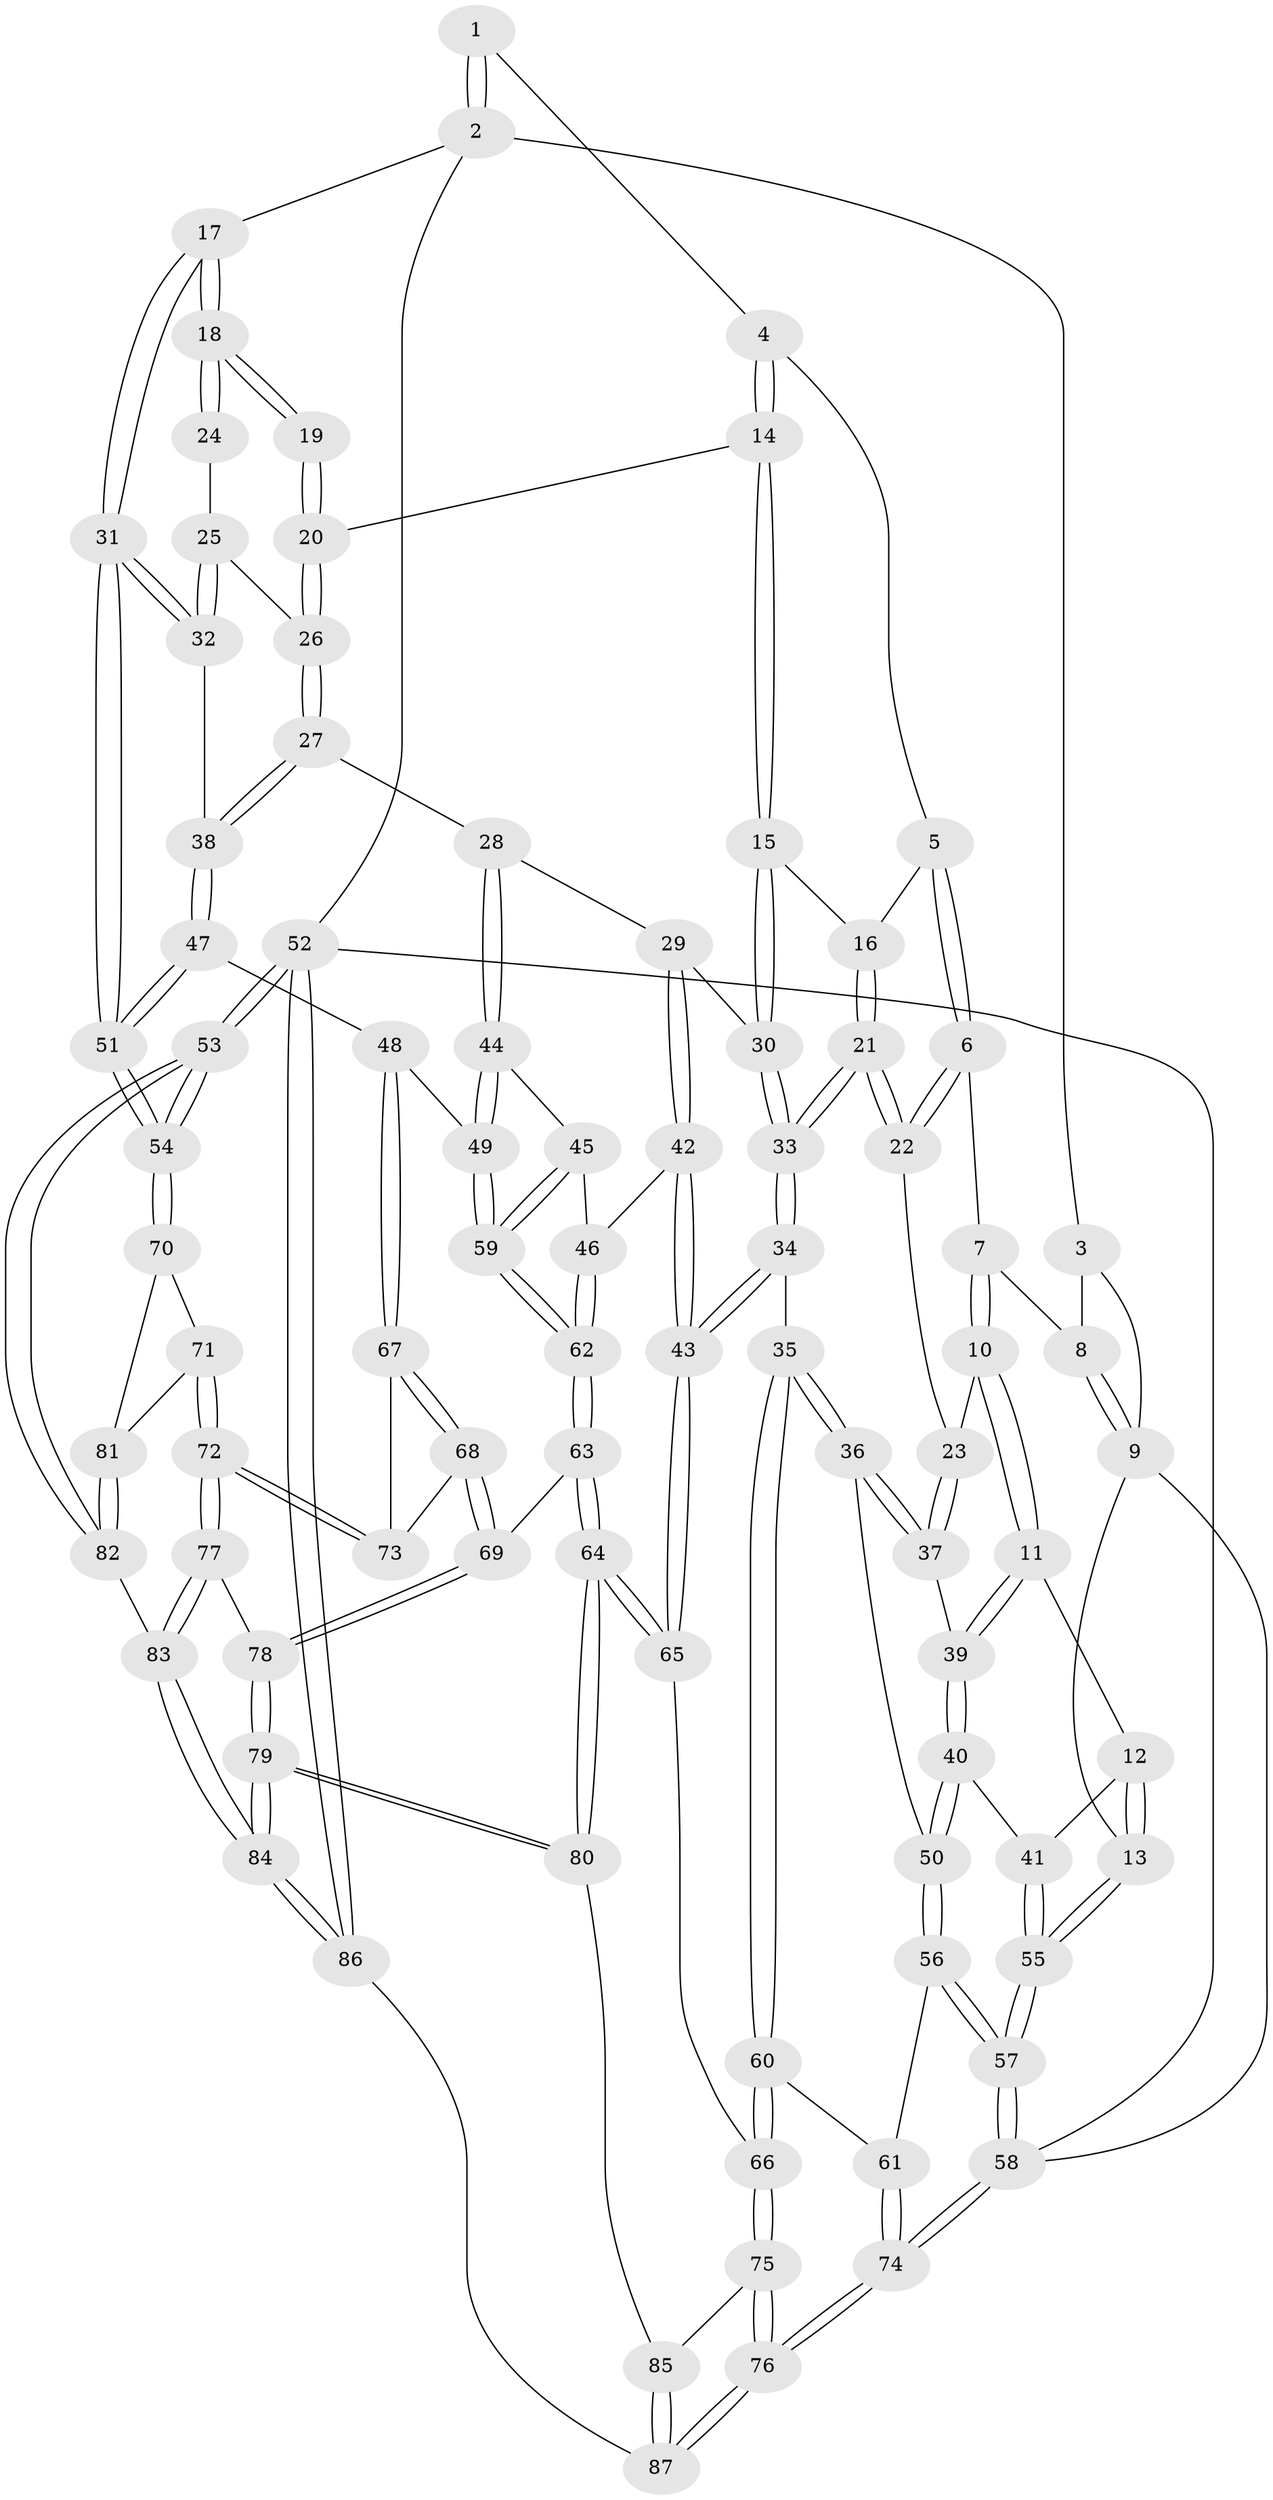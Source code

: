 // Generated by graph-tools (version 1.1) at 2025/27/03/15/25 16:27:57]
// undirected, 87 vertices, 214 edges
graph export_dot {
graph [start="1"]
  node [color=gray90,style=filled];
  1 [pos="+0.7917101501430827+0"];
  2 [pos="+1+0"];
  3 [pos="+0.2277774772054757+0"];
  4 [pos="+0.6445867640244023+0.10027163209343479"];
  5 [pos="+0.5152904016256046+0.14485886397812356"];
  6 [pos="+0.3421144945368485+0.14798018309652755"];
  7 [pos="+0.24156164267395733+0.042807340952278256"];
  8 [pos="+0.2413270350049547+0.04239820825434664"];
  9 [pos="+0+0.240781712821774"];
  10 [pos="+0.09967398019686631+0.32309849365693977"];
  11 [pos="+0.09418451080508064+0.32676948245480447"];
  12 [pos="+0+0.3243917403545789"];
  13 [pos="+0+0.26194334689768684"];
  14 [pos="+0.6867312564682286+0.21536189996392038"];
  15 [pos="+0.5815286259125637+0.35071465638492616"];
  16 [pos="+0.5200644120460658+0.29191691615157517"];
  17 [pos="+1+0"];
  18 [pos="+1+0"];
  19 [pos="+0.7398458354170484+0.25721569354457846"];
  20 [pos="+0.724557239060802+0.25822413527649674"];
  21 [pos="+0.42417970303369334+0.37869589849649443"];
  22 [pos="+0.33340662743421906+0.2560414770502705"];
  23 [pos="+0.2748384368911125+0.3157843345289198"];
  24 [pos="+0.8998715304464999+0.28023641858128334"];
  25 [pos="+0.8723557058912226+0.3464002280913302"];
  26 [pos="+0.7402447678130184+0.3324036436924826"];
  27 [pos="+0.7345610242060734+0.37475383603841395"];
  28 [pos="+0.6902646502021178+0.4175134065362132"];
  29 [pos="+0.6412452225986686+0.40856252511985697"];
  30 [pos="+0.5814764294769424+0.35134189460857956"];
  31 [pos="+1+0.41205039147942113"];
  32 [pos="+0.8812424137421722+0.3831078544569655"];
  33 [pos="+0.45027188030056436+0.4607583894226705"];
  34 [pos="+0.4454855760445202+0.5330238995965223"];
  35 [pos="+0.3736207620300282+0.540501936311057"];
  36 [pos="+0.2568633634234003+0.469988466045207"];
  37 [pos="+0.2463971141269134+0.44633758700344506"];
  38 [pos="+0.8414249158499639+0.4568885695521385"];
  39 [pos="+0.14455481837580142+0.4111733489144364"];
  40 [pos="+0.09534069952258542+0.5077270763005197"];
  41 [pos="+0.07780833299122283+0.4983089549701173"];
  42 [pos="+0.49039103951079954+0.5414510552431101"];
  43 [pos="+0.4545500359493293+0.5406159522491866"];
  44 [pos="+0.6924532817092299+0.5264494379206738"];
  45 [pos="+0.6390925052519514+0.5402218417530625"];
  46 [pos="+0.5311478703962074+0.5512492086546611"];
  47 [pos="+0.868492690771086+0.5697993605755942"];
  48 [pos="+0.851761245057586+0.5799599147956791"];
  49 [pos="+0.741016971966085+0.5570007511821272"];
  50 [pos="+0.12632780305585947+0.5680086428113457"];
  51 [pos="+1+0.5787410752884449"];
  52 [pos="+1+1"];
  53 [pos="+1+1"];
  54 [pos="+1+0.6488314214637468"];
  55 [pos="+0+0.5146381003752982"];
  56 [pos="+0.11834860772002175+0.6343179680031817"];
  57 [pos="+0+0.7024694427105587"];
  58 [pos="+0+1"];
  59 [pos="+0.6624590310767475+0.6719393728097534"];
  60 [pos="+0.23147608892000243+0.6865680595776713"];
  61 [pos="+0.1685432426453174+0.6724532302959507"];
  62 [pos="+0.6525357176207063+0.6947859091583165"];
  63 [pos="+0.6606802951012805+0.7498443524943449"];
  64 [pos="+0.5818532644189959+0.8155640738250486"];
  65 [pos="+0.47001581293409583+0.731123685104173"];
  66 [pos="+0.30881239080326667+0.8162527451503282"];
  67 [pos="+0.8332351451163392+0.6320320039000994"];
  68 [pos="+0.6787898137930196+0.742278195486323"];
  69 [pos="+0.6641112651732571+0.7497464106626206"];
  70 [pos="+0.9526884054229804+0.7672218257446994"];
  71 [pos="+0.8786479169049262+0.7905346675747928"];
  72 [pos="+0.8623228460113318+0.7929503998389894"];
  73 [pos="+0.8493182670159813+0.7558428590378105"];
  74 [pos="+0+1"];
  75 [pos="+0.29344776471719464+0.8919073106356398"];
  76 [pos="+0.019384859545410957+1"];
  77 [pos="+0.8348727732756959+0.8425530896313534"];
  78 [pos="+0.8056328964844524+0.84200684309135"];
  79 [pos="+0.6192326642343015+0.9749062378276153"];
  80 [pos="+0.5826395635821885+0.883516330386688"];
  81 [pos="+0.956279964869968+0.854988364179681"];
  82 [pos="+1+1"];
  83 [pos="+0.8603645258524575+0.9018919306710382"];
  84 [pos="+0.6362706086357639+1"];
  85 [pos="+0.43922260617048126+0.9035820116636804"];
  86 [pos="+0.6278155173966188+1"];
  87 [pos="+0.4685768232287629+1"];
  1 -- 2;
  1 -- 2;
  1 -- 4;
  2 -- 3;
  2 -- 17;
  2 -- 52;
  3 -- 8;
  3 -- 9;
  4 -- 5;
  4 -- 14;
  4 -- 14;
  5 -- 6;
  5 -- 6;
  5 -- 16;
  6 -- 7;
  6 -- 22;
  6 -- 22;
  7 -- 8;
  7 -- 10;
  7 -- 10;
  8 -- 9;
  8 -- 9;
  9 -- 13;
  9 -- 58;
  10 -- 11;
  10 -- 11;
  10 -- 23;
  11 -- 12;
  11 -- 39;
  11 -- 39;
  12 -- 13;
  12 -- 13;
  12 -- 41;
  13 -- 55;
  13 -- 55;
  14 -- 15;
  14 -- 15;
  14 -- 20;
  15 -- 16;
  15 -- 30;
  15 -- 30;
  16 -- 21;
  16 -- 21;
  17 -- 18;
  17 -- 18;
  17 -- 31;
  17 -- 31;
  18 -- 19;
  18 -- 19;
  18 -- 24;
  18 -- 24;
  19 -- 20;
  19 -- 20;
  20 -- 26;
  20 -- 26;
  21 -- 22;
  21 -- 22;
  21 -- 33;
  21 -- 33;
  22 -- 23;
  23 -- 37;
  23 -- 37;
  24 -- 25;
  25 -- 26;
  25 -- 32;
  25 -- 32;
  26 -- 27;
  26 -- 27;
  27 -- 28;
  27 -- 38;
  27 -- 38;
  28 -- 29;
  28 -- 44;
  28 -- 44;
  29 -- 30;
  29 -- 42;
  29 -- 42;
  30 -- 33;
  30 -- 33;
  31 -- 32;
  31 -- 32;
  31 -- 51;
  31 -- 51;
  32 -- 38;
  33 -- 34;
  33 -- 34;
  34 -- 35;
  34 -- 43;
  34 -- 43;
  35 -- 36;
  35 -- 36;
  35 -- 60;
  35 -- 60;
  36 -- 37;
  36 -- 37;
  36 -- 50;
  37 -- 39;
  38 -- 47;
  38 -- 47;
  39 -- 40;
  39 -- 40;
  40 -- 41;
  40 -- 50;
  40 -- 50;
  41 -- 55;
  41 -- 55;
  42 -- 43;
  42 -- 43;
  42 -- 46;
  43 -- 65;
  43 -- 65;
  44 -- 45;
  44 -- 49;
  44 -- 49;
  45 -- 46;
  45 -- 59;
  45 -- 59;
  46 -- 62;
  46 -- 62;
  47 -- 48;
  47 -- 51;
  47 -- 51;
  48 -- 49;
  48 -- 67;
  48 -- 67;
  49 -- 59;
  49 -- 59;
  50 -- 56;
  50 -- 56;
  51 -- 54;
  51 -- 54;
  52 -- 53;
  52 -- 53;
  52 -- 86;
  52 -- 86;
  52 -- 58;
  53 -- 54;
  53 -- 54;
  53 -- 82;
  53 -- 82;
  54 -- 70;
  54 -- 70;
  55 -- 57;
  55 -- 57;
  56 -- 57;
  56 -- 57;
  56 -- 61;
  57 -- 58;
  57 -- 58;
  58 -- 74;
  58 -- 74;
  59 -- 62;
  59 -- 62;
  60 -- 61;
  60 -- 66;
  60 -- 66;
  61 -- 74;
  61 -- 74;
  62 -- 63;
  62 -- 63;
  63 -- 64;
  63 -- 64;
  63 -- 69;
  64 -- 65;
  64 -- 65;
  64 -- 80;
  64 -- 80;
  65 -- 66;
  66 -- 75;
  66 -- 75;
  67 -- 68;
  67 -- 68;
  67 -- 73;
  68 -- 69;
  68 -- 69;
  68 -- 73;
  69 -- 78;
  69 -- 78;
  70 -- 71;
  70 -- 81;
  71 -- 72;
  71 -- 72;
  71 -- 81;
  72 -- 73;
  72 -- 73;
  72 -- 77;
  72 -- 77;
  74 -- 76;
  74 -- 76;
  75 -- 76;
  75 -- 76;
  75 -- 85;
  76 -- 87;
  76 -- 87;
  77 -- 78;
  77 -- 83;
  77 -- 83;
  78 -- 79;
  78 -- 79;
  79 -- 80;
  79 -- 80;
  79 -- 84;
  79 -- 84;
  80 -- 85;
  81 -- 82;
  81 -- 82;
  82 -- 83;
  83 -- 84;
  83 -- 84;
  84 -- 86;
  84 -- 86;
  85 -- 87;
  85 -- 87;
  86 -- 87;
}

